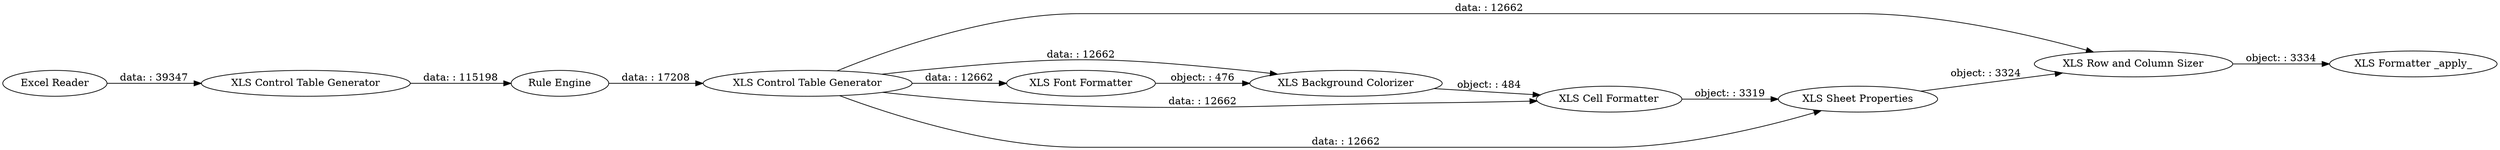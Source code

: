 digraph {
	"-1832000244652174456_1" [label="Excel Reader"]
	"-1832000244652174456_6" [label="XLS Background Colorizer"]
	"-1832000244652174456_9" [label="XLS Row and Column Sizer"]
	"-1832000244652174456_8" [label="XLS Sheet Properties"]
	"-1832000244652174456_10" [label="XLS Formatter _apply_"]
	"-1832000244652174456_3" [label="Rule Engine"]
	"-1832000244652174456_2" [label="XLS Control Table Generator"]
	"-1832000244652174456_7" [label="XLS Cell Formatter"]
	"-1832000244652174456_5" [label="XLS Font Formatter"]
	"-1832000244652174456_4" [label="XLS Control Table Generator"]
	"-1832000244652174456_4" -> "-1832000244652174456_9" [label="data: : 12662"]
	"-1832000244652174456_8" -> "-1832000244652174456_9" [label="object: : 3324"]
	"-1832000244652174456_9" -> "-1832000244652174456_10" [label="object: : 3334"]
	"-1832000244652174456_4" -> "-1832000244652174456_6" [label="data: : 12662"]
	"-1832000244652174456_2" -> "-1832000244652174456_3" [label="data: : 115198"]
	"-1832000244652174456_7" -> "-1832000244652174456_8" [label="object: : 3319"]
	"-1832000244652174456_6" -> "-1832000244652174456_7" [label="object: : 484"]
	"-1832000244652174456_1" -> "-1832000244652174456_2" [label="data: : 39347"]
	"-1832000244652174456_4" -> "-1832000244652174456_5" [label="data: : 12662"]
	"-1832000244652174456_4" -> "-1832000244652174456_8" [label="data: : 12662"]
	"-1832000244652174456_5" -> "-1832000244652174456_6" [label="object: : 476"]
	"-1832000244652174456_4" -> "-1832000244652174456_7" [label="data: : 12662"]
	"-1832000244652174456_3" -> "-1832000244652174456_4" [label="data: : 17208"]
	rankdir=LR
}
